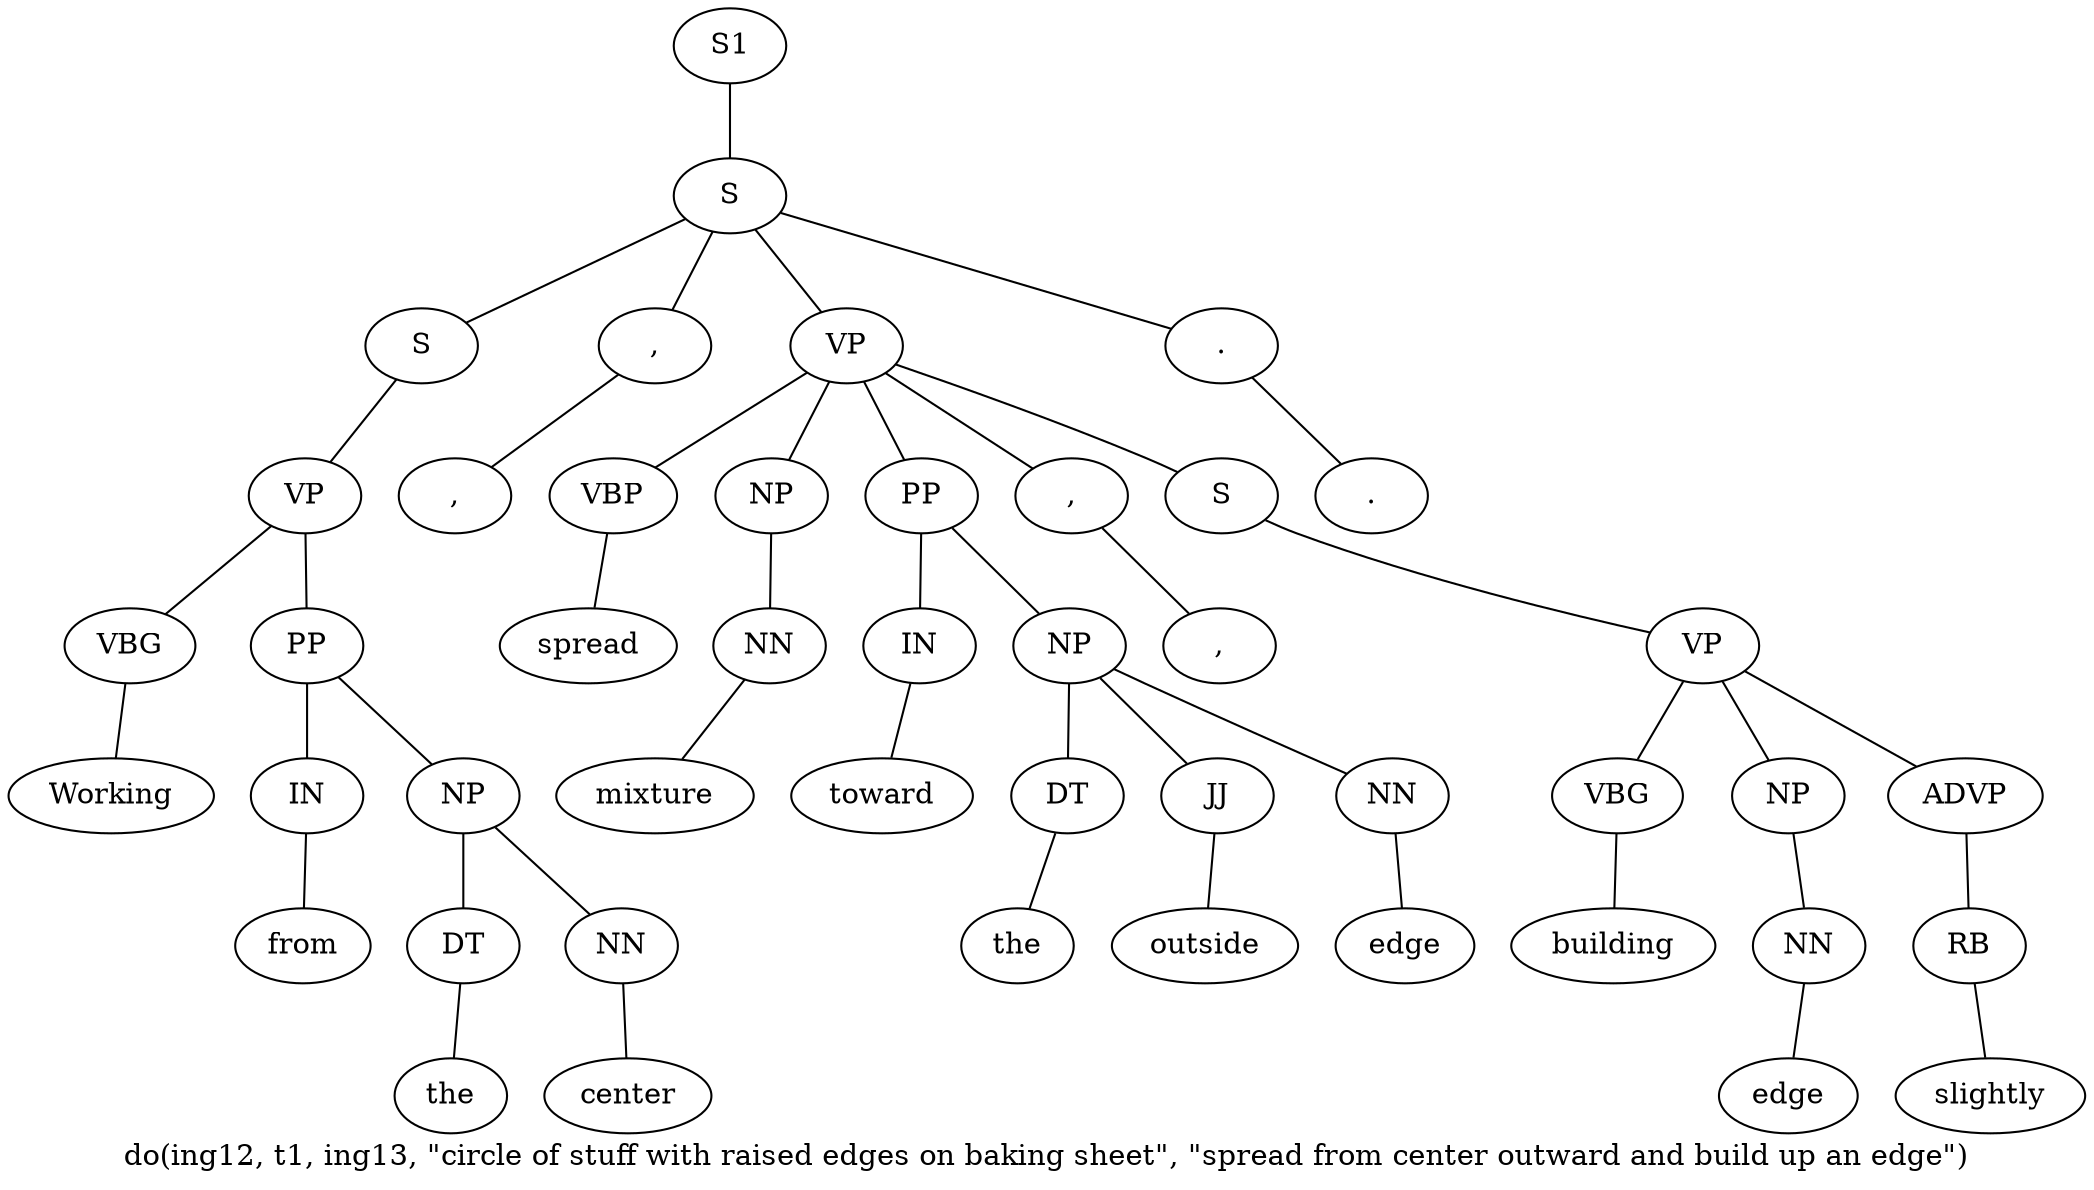 graph SyntaxGraph {
	label = "do(ing12, t1, ing13, \"circle of stuff with raised edges on baking sheet\", \"spread from center outward and build up an edge\")";
	Node0 [label="S1"];
	Node1 [label="S"];
	Node2 [label="S"];
	Node3 [label="VP"];
	Node4 [label="VBG"];
	Node5 [label="Working"];
	Node6 [label="PP"];
	Node7 [label="IN"];
	Node8 [label="from"];
	Node9 [label="NP"];
	Node10 [label="DT"];
	Node11 [label="the"];
	Node12 [label="NN"];
	Node13 [label="center"];
	Node14 [label=","];
	Node15 [label=","];
	Node16 [label="VP"];
	Node17 [label="VBP"];
	Node18 [label="spread"];
	Node19 [label="NP"];
	Node20 [label="NN"];
	Node21 [label="mixture"];
	Node22 [label="PP"];
	Node23 [label="IN"];
	Node24 [label="toward"];
	Node25 [label="NP"];
	Node26 [label="DT"];
	Node27 [label="the"];
	Node28 [label="JJ"];
	Node29 [label="outside"];
	Node30 [label="NN"];
	Node31 [label="edge"];
	Node32 [label=","];
	Node33 [label=","];
	Node34 [label="S"];
	Node35 [label="VP"];
	Node36 [label="VBG"];
	Node37 [label="building"];
	Node38 [label="NP"];
	Node39 [label="NN"];
	Node40 [label="edge"];
	Node41 [label="ADVP"];
	Node42 [label="RB"];
	Node43 [label="slightly"];
	Node44 [label="."];
	Node45 [label="."];

	Node0 -- Node1;
	Node1 -- Node2;
	Node1 -- Node14;
	Node1 -- Node16;
	Node1 -- Node44;
	Node2 -- Node3;
	Node3 -- Node4;
	Node3 -- Node6;
	Node4 -- Node5;
	Node6 -- Node7;
	Node6 -- Node9;
	Node7 -- Node8;
	Node9 -- Node10;
	Node9 -- Node12;
	Node10 -- Node11;
	Node12 -- Node13;
	Node14 -- Node15;
	Node16 -- Node17;
	Node16 -- Node19;
	Node16 -- Node22;
	Node16 -- Node32;
	Node16 -- Node34;
	Node17 -- Node18;
	Node19 -- Node20;
	Node20 -- Node21;
	Node22 -- Node23;
	Node22 -- Node25;
	Node23 -- Node24;
	Node25 -- Node26;
	Node25 -- Node28;
	Node25 -- Node30;
	Node26 -- Node27;
	Node28 -- Node29;
	Node30 -- Node31;
	Node32 -- Node33;
	Node34 -- Node35;
	Node35 -- Node36;
	Node35 -- Node38;
	Node35 -- Node41;
	Node36 -- Node37;
	Node38 -- Node39;
	Node39 -- Node40;
	Node41 -- Node42;
	Node42 -- Node43;
	Node44 -- Node45;
}